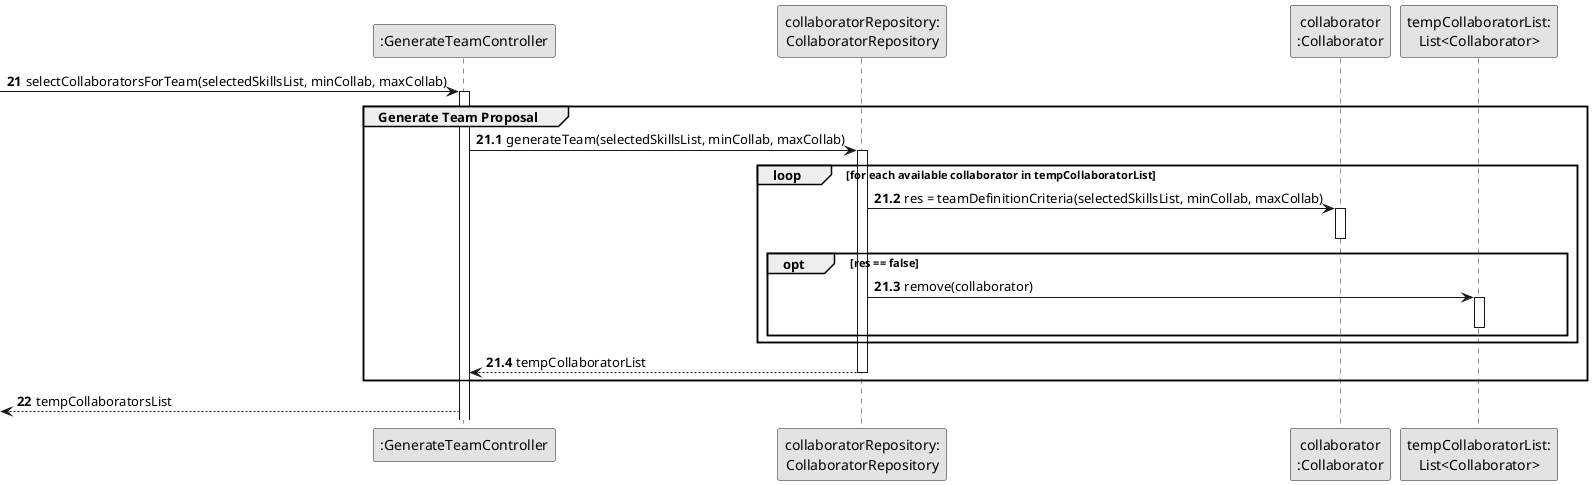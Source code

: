@startuml
skinparam monochrome true
skinparam packageStyle rectangle
skinparam shadowing false

autonumber 21

'hide footbox
participant ":GenerateTeamController" as CTRL

participant "collaboratorRepository:\nCollaboratorRepository" as CollaboratorRepository
participant "collaborator\n:Collaborator" as Collab
participant "tempCollaboratorList:\nList<Collaborator>" as tempCollaboratorList


    -> CTRL : selectCollaboratorsForTeam(selectedSkillsList, minCollab, maxCollab)
            activate CTRL
            autonumber 21.1
            group Generate Team Proposal

                CTRL -> CollaboratorRepository : generateTeam(selectedSkillsList, minCollab, maxCollab)
                                activate CollaboratorRepository

                                    loop for each available collaborator in tempCollaboratorList
                                    CollaboratorRepository -> Collab : res = teamDefinitionCriteria(selectedSkillsList, minCollab, maxCollab)
                                    activate Collab

                                    deactivate Collab

                                    opt res == false

                                    CollaboratorRepository -> tempCollaboratorList : remove(collaborator)
                                    activate tempCollaboratorList

                                    deactivate tempCollaboratorList

                                    end opt

                                    end loop

                                    CollaboratorRepository --> CTRL : tempCollaboratorList
                                deactivate CollaboratorRepository

                end group
                autonumber 22

    <-- CTRL : tempCollaboratorsList
@enduml